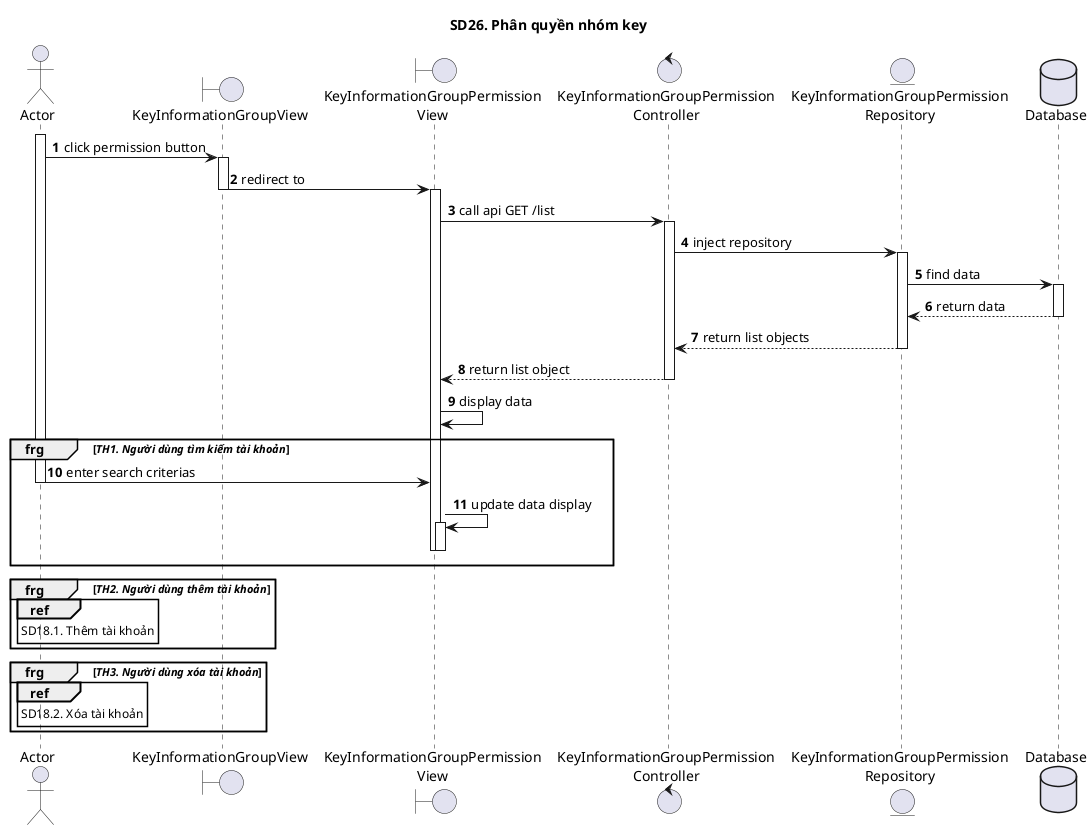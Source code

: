 @startuml SQ
autonumber
title SD26. Phân quyền nhóm key
actor "Actor" as actor
boundary "KeyInformationGroupView" as view
boundary "KeyInformationGroupPermission\nView" as permission
control "KeyInformationGroupPermission\nController" as controller
entity "KeyInformationGroupPermission\nRepository" as model
database "Database" as database
activate actor
actor -> view: click permission button
activate view
view -> permission: redirect to
deactivate view
activate permission
permission -> controller: call api GET /list
activate controller
controller -> model: inject repository
activate model
model -> database: find data
activate database
database --> model: return data
deactivate database
model --> controller: return list objects
deactivate model
controller --> permission: return list object
deactivate controller
permission -> permission: display data
group frg [//TH1. Người dùng tìm kiếm tài khoản//]
actor -> permission : enter search criterias
deactivate actor
permission -> permission: update data display
activate permission
deactivate permission
deactivate permission
end
group frg [//TH2. Người dùng thêm tài khoản//]
ref over actor
SD18.1. Thêm tài khoản
end ref
end
group frg [//TH3. Người dùng xóa tài khoản//]
ref over actor
SD18.2. Xóa tài khoản
end ref
end
@enduml